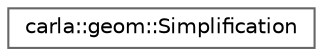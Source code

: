digraph "类继承关系图"
{
 // INTERACTIVE_SVG=YES
 // LATEX_PDF_SIZE
  bgcolor="transparent";
  edge [fontname=Helvetica,fontsize=10,labelfontname=Helvetica,labelfontsize=10];
  node [fontname=Helvetica,fontsize=10,shape=box,height=0.2,width=0.4];
  rankdir="LR";
  Node0 [id="Node000000",label="carla::geom::Simplification",height=0.2,width=0.4,color="grey40", fillcolor="white", style="filled",URL="$d7/dba/classcarla_1_1geom_1_1Simplification.html",tooltip=" "];
}
